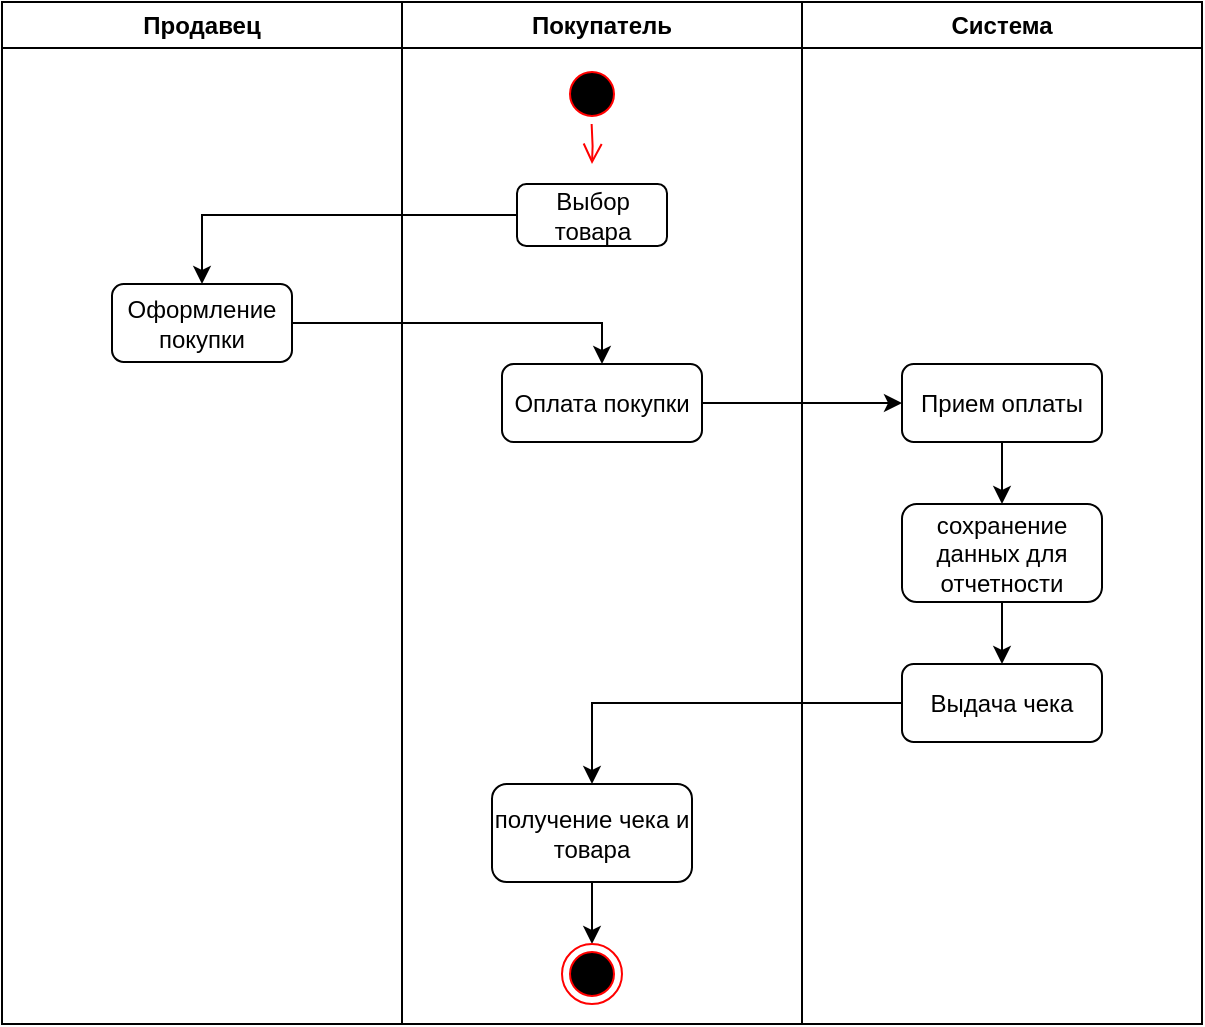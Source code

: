 <mxfile version="24.4.2" type="device">
  <diagram name="Page-1" id="96nJuOYP7qc74VYr1-mM">
    <mxGraphModel dx="1253" dy="-448" grid="1" gridSize="10" guides="1" tooltips="1" connect="1" arrows="1" fold="1" page="1" pageScale="1" pageWidth="827" pageHeight="1169" math="0" shadow="0">
      <root>
        <mxCell id="0" />
        <mxCell id="1" parent="0" />
        <mxCell id="DfQK7VcI76vEsffELHaV-72" value="Продавец" style="swimlane;whiteSpace=wrap;html=1;" vertex="1" parent="1">
          <mxGeometry x="114" y="1169" width="200" height="511" as="geometry" />
        </mxCell>
        <mxCell id="DfQK7VcI76vEsffELHaV-79" value="Оформление покупки" style="rounded=1;whiteSpace=wrap;html=1;" vertex="1" parent="DfQK7VcI76vEsffELHaV-72">
          <mxGeometry x="55" y="141" width="90" height="39" as="geometry" />
        </mxCell>
        <mxCell id="DfQK7VcI76vEsffELHaV-73" value="Покупатель" style="swimlane;whiteSpace=wrap;html=1;" vertex="1" parent="1">
          <mxGeometry x="314" y="1169" width="200" height="511" as="geometry" />
        </mxCell>
        <mxCell id="DfQK7VcI76vEsffELHaV-76" value="" style="ellipse;html=1;shape=startState;fillColor=#000000;strokeColor=#ff0000;" vertex="1" parent="DfQK7VcI76vEsffELHaV-73">
          <mxGeometry x="80" y="31" width="30" height="30" as="geometry" />
        </mxCell>
        <mxCell id="DfQK7VcI76vEsffELHaV-77" value="" style="edgeStyle=orthogonalEdgeStyle;html=1;verticalAlign=bottom;endArrow=open;endSize=8;strokeColor=#ff0000;rounded=0;" edge="1" parent="DfQK7VcI76vEsffELHaV-73">
          <mxGeometry relative="1" as="geometry">
            <mxPoint x="95" y="81" as="targetPoint" />
            <mxPoint x="94.82" y="61" as="sourcePoint" />
          </mxGeometry>
        </mxCell>
        <mxCell id="DfQK7VcI76vEsffELHaV-78" value="Выбор товара" style="rounded=1;whiteSpace=wrap;html=1;" vertex="1" parent="DfQK7VcI76vEsffELHaV-73">
          <mxGeometry x="57.5" y="91" width="75" height="31" as="geometry" />
        </mxCell>
        <mxCell id="DfQK7VcI76vEsffELHaV-80" value="Оплата покупки" style="rounded=1;whiteSpace=wrap;html=1;" vertex="1" parent="DfQK7VcI76vEsffELHaV-73">
          <mxGeometry x="50" y="181" width="100" height="39" as="geometry" />
        </mxCell>
        <mxCell id="DfQK7VcI76vEsffELHaV-92" style="edgeStyle=orthogonalEdgeStyle;rounded=0;orthogonalLoop=1;jettySize=auto;html=1;exitX=0.5;exitY=1;exitDx=0;exitDy=0;entryX=0.5;entryY=0;entryDx=0;entryDy=0;" edge="1" parent="DfQK7VcI76vEsffELHaV-73" source="DfQK7VcI76vEsffELHaV-84" target="DfQK7VcI76vEsffELHaV-85">
          <mxGeometry relative="1" as="geometry" />
        </mxCell>
        <mxCell id="DfQK7VcI76vEsffELHaV-84" value="получение чека и товара" style="rounded=1;whiteSpace=wrap;html=1;" vertex="1" parent="DfQK7VcI76vEsffELHaV-73">
          <mxGeometry x="45" y="391" width="100" height="49" as="geometry" />
        </mxCell>
        <mxCell id="DfQK7VcI76vEsffELHaV-85" value="" style="ellipse;html=1;shape=endState;fillColor=#000000;strokeColor=#ff0000;" vertex="1" parent="DfQK7VcI76vEsffELHaV-73">
          <mxGeometry x="80" y="471" width="30" height="30" as="geometry" />
        </mxCell>
        <mxCell id="DfQK7VcI76vEsffELHaV-74" value="Система" style="swimlane;whiteSpace=wrap;html=1;" vertex="1" parent="1">
          <mxGeometry x="514" y="1169" width="200" height="511" as="geometry" />
        </mxCell>
        <mxCell id="DfQK7VcI76vEsffELHaV-89" style="edgeStyle=orthogonalEdgeStyle;rounded=0;orthogonalLoop=1;jettySize=auto;html=1;exitX=0.5;exitY=1;exitDx=0;exitDy=0;entryX=0.5;entryY=0;entryDx=0;entryDy=0;" edge="1" parent="DfQK7VcI76vEsffELHaV-74" source="DfQK7VcI76vEsffELHaV-81" target="DfQK7VcI76vEsffELHaV-82">
          <mxGeometry relative="1" as="geometry" />
        </mxCell>
        <mxCell id="DfQK7VcI76vEsffELHaV-81" value="Прием оплаты" style="rounded=1;whiteSpace=wrap;html=1;" vertex="1" parent="DfQK7VcI76vEsffELHaV-74">
          <mxGeometry x="50" y="181" width="100" height="39" as="geometry" />
        </mxCell>
        <mxCell id="DfQK7VcI76vEsffELHaV-90" style="edgeStyle=orthogonalEdgeStyle;rounded=0;orthogonalLoop=1;jettySize=auto;html=1;exitX=0.5;exitY=1;exitDx=0;exitDy=0;" edge="1" parent="DfQK7VcI76vEsffELHaV-74" source="DfQK7VcI76vEsffELHaV-82" target="DfQK7VcI76vEsffELHaV-83">
          <mxGeometry relative="1" as="geometry" />
        </mxCell>
        <mxCell id="DfQK7VcI76vEsffELHaV-82" value="сохранение данных для отчетности" style="rounded=1;whiteSpace=wrap;html=1;" vertex="1" parent="DfQK7VcI76vEsffELHaV-74">
          <mxGeometry x="50" y="251" width="100" height="49" as="geometry" />
        </mxCell>
        <mxCell id="DfQK7VcI76vEsffELHaV-83" value="Выдача чека" style="rounded=1;whiteSpace=wrap;html=1;" vertex="1" parent="DfQK7VcI76vEsffELHaV-74">
          <mxGeometry x="50" y="331" width="100" height="39" as="geometry" />
        </mxCell>
        <mxCell id="DfQK7VcI76vEsffELHaV-86" style="edgeStyle=orthogonalEdgeStyle;rounded=0;orthogonalLoop=1;jettySize=auto;html=1;exitX=0;exitY=0.5;exitDx=0;exitDy=0;entryX=0.5;entryY=0;entryDx=0;entryDy=0;" edge="1" parent="1" source="DfQK7VcI76vEsffELHaV-78" target="DfQK7VcI76vEsffELHaV-79">
          <mxGeometry relative="1" as="geometry" />
        </mxCell>
        <mxCell id="DfQK7VcI76vEsffELHaV-87" style="edgeStyle=orthogonalEdgeStyle;rounded=0;orthogonalLoop=1;jettySize=auto;html=1;exitX=1;exitY=0.5;exitDx=0;exitDy=0;entryX=0.5;entryY=0;entryDx=0;entryDy=0;" edge="1" parent="1" source="DfQK7VcI76vEsffELHaV-79" target="DfQK7VcI76vEsffELHaV-80">
          <mxGeometry relative="1" as="geometry" />
        </mxCell>
        <mxCell id="DfQK7VcI76vEsffELHaV-88" style="edgeStyle=orthogonalEdgeStyle;rounded=0;orthogonalLoop=1;jettySize=auto;html=1;exitX=1;exitY=0.5;exitDx=0;exitDy=0;entryX=0;entryY=0.5;entryDx=0;entryDy=0;" edge="1" parent="1" source="DfQK7VcI76vEsffELHaV-80" target="DfQK7VcI76vEsffELHaV-81">
          <mxGeometry relative="1" as="geometry" />
        </mxCell>
        <mxCell id="DfQK7VcI76vEsffELHaV-91" style="edgeStyle=orthogonalEdgeStyle;rounded=0;orthogonalLoop=1;jettySize=auto;html=1;exitX=0;exitY=0.5;exitDx=0;exitDy=0;" edge="1" parent="1" source="DfQK7VcI76vEsffELHaV-83" target="DfQK7VcI76vEsffELHaV-84">
          <mxGeometry relative="1" as="geometry" />
        </mxCell>
      </root>
    </mxGraphModel>
  </diagram>
</mxfile>
